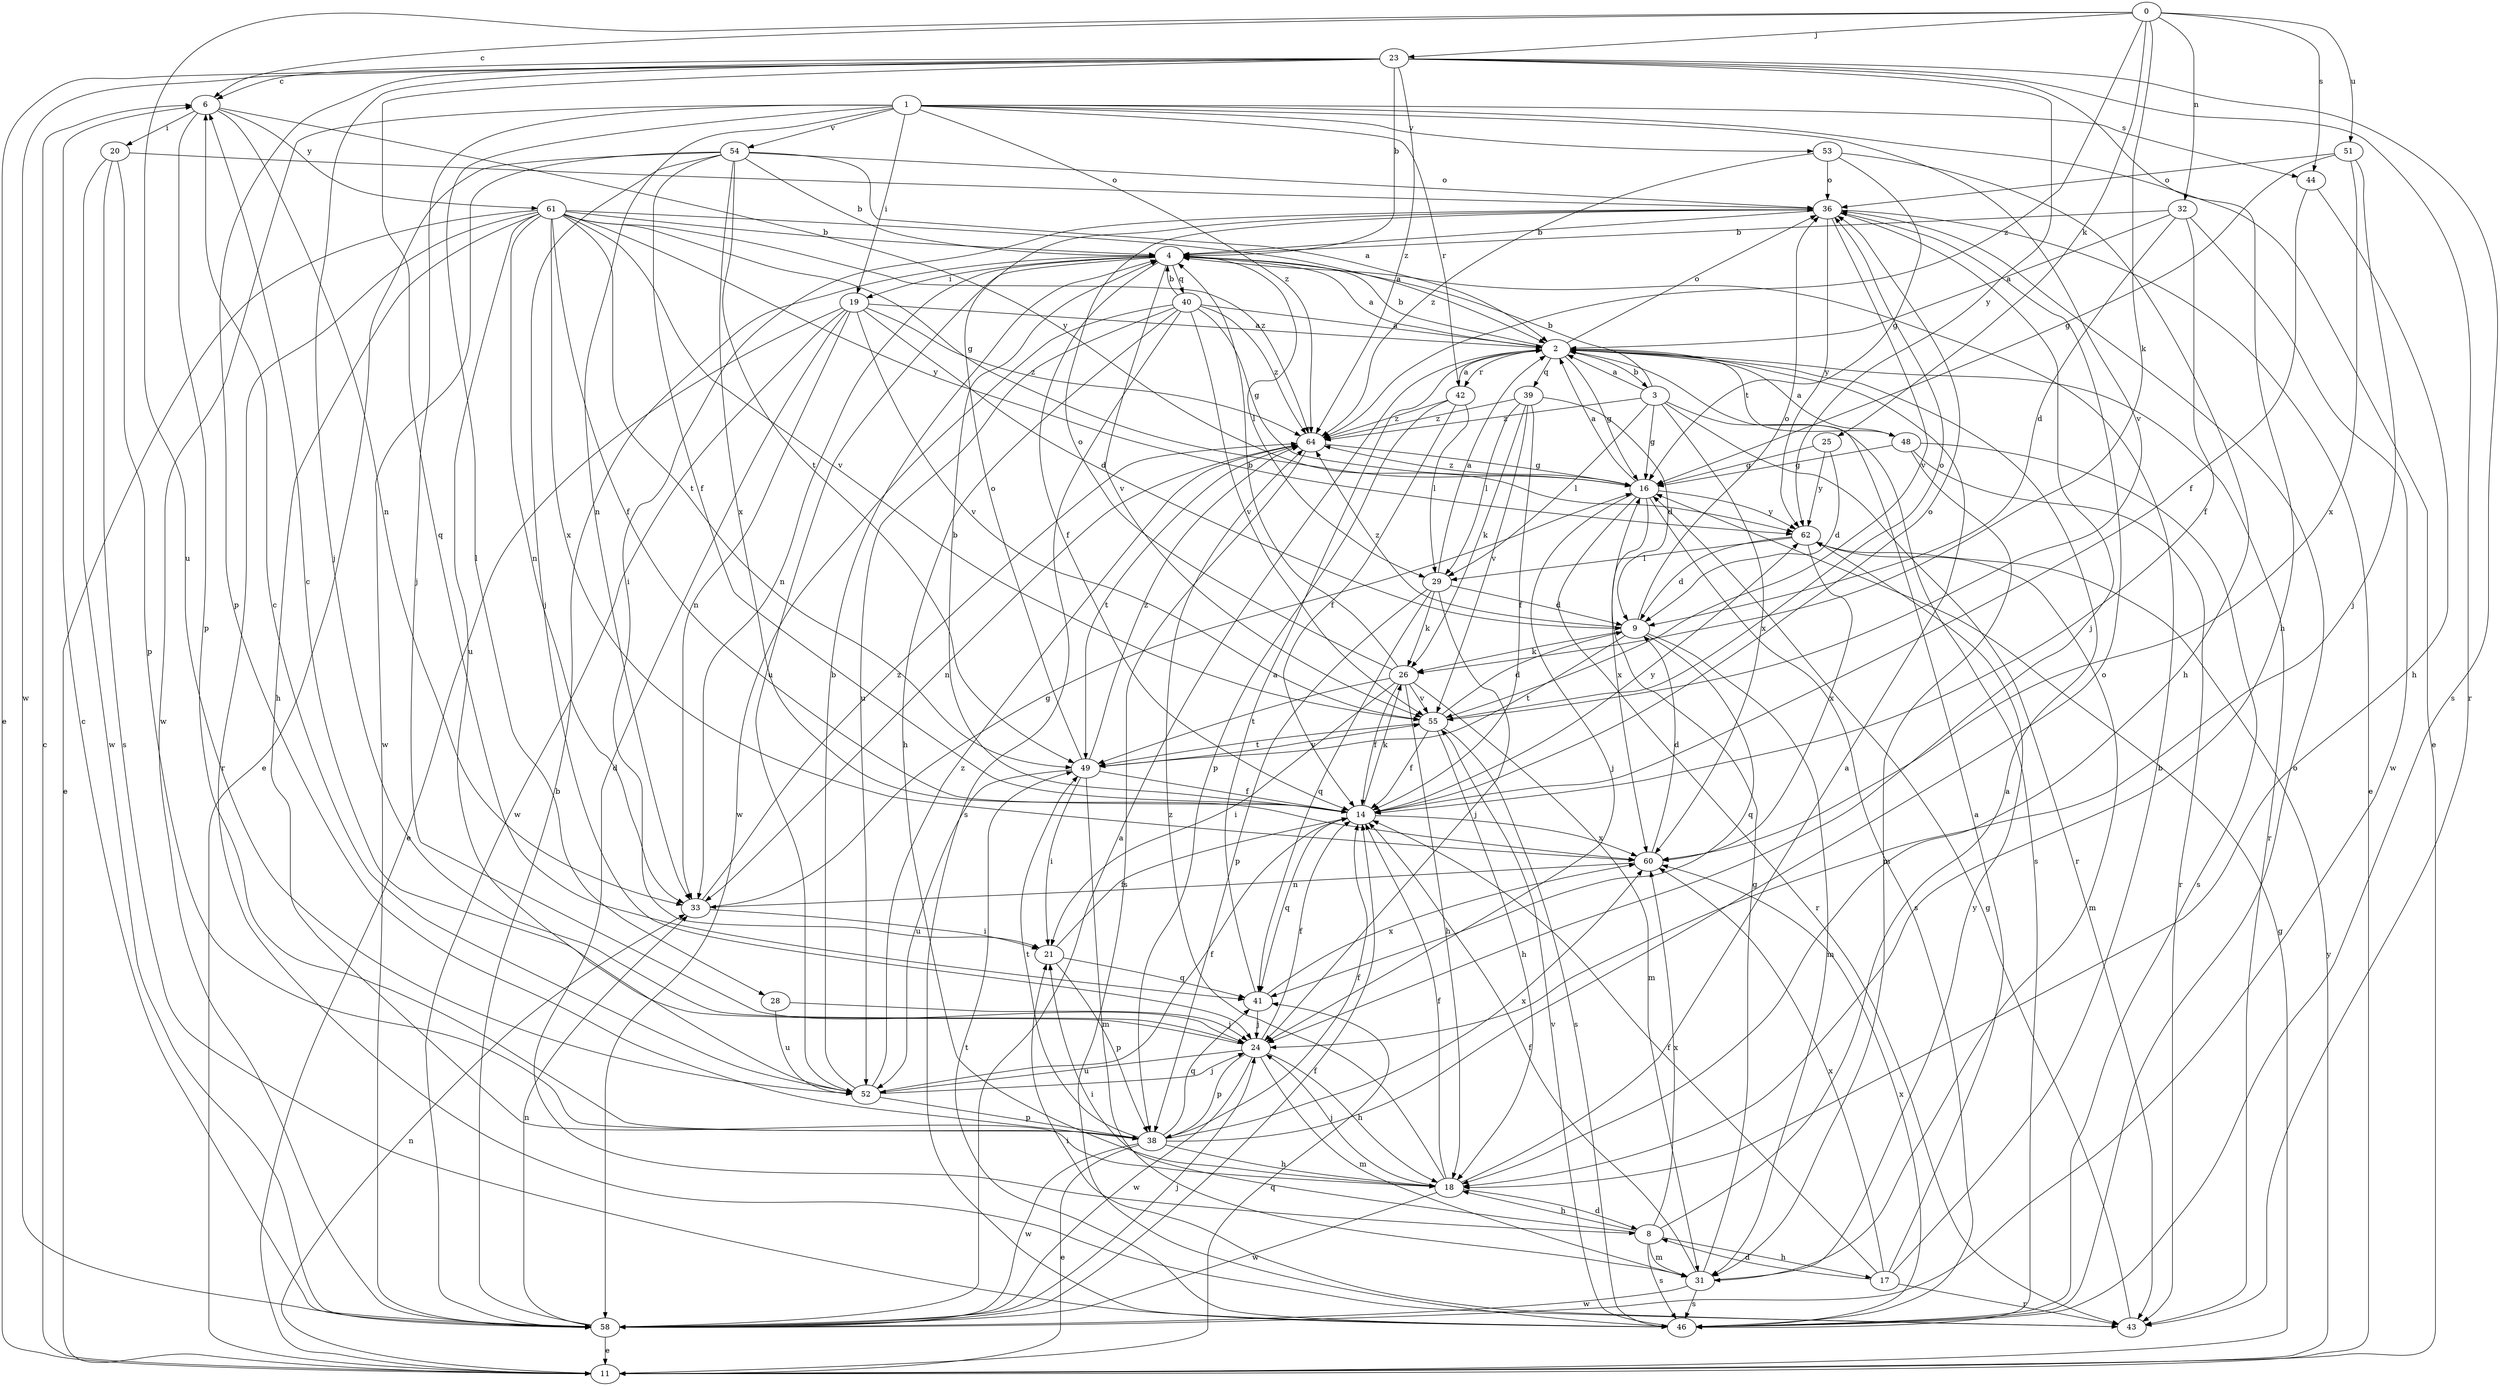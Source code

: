 strict digraph  {
0;
1;
2;
3;
4;
6;
8;
9;
11;
14;
16;
17;
18;
19;
20;
21;
23;
24;
25;
26;
28;
29;
31;
32;
33;
36;
38;
39;
40;
41;
42;
43;
44;
46;
48;
49;
51;
52;
53;
54;
55;
58;
60;
61;
62;
64;
0 -> 6  [label=c];
0 -> 23  [label=j];
0 -> 25  [label=k];
0 -> 26  [label=k];
0 -> 32  [label=n];
0 -> 44  [label=s];
0 -> 51  [label=u];
0 -> 52  [label=u];
0 -> 64  [label=z];
1 -> 11  [label=e];
1 -> 19  [label=i];
1 -> 24  [label=j];
1 -> 28  [label=l];
1 -> 33  [label=n];
1 -> 42  [label=r];
1 -> 44  [label=s];
1 -> 53  [label=v];
1 -> 54  [label=v];
1 -> 55  [label=v];
1 -> 58  [label=w];
1 -> 64  [label=z];
2 -> 3  [label=b];
2 -> 4  [label=b];
2 -> 16  [label=g];
2 -> 36  [label=o];
2 -> 39  [label=q];
2 -> 42  [label=r];
2 -> 43  [label=r];
2 -> 48  [label=t];
3 -> 2  [label=a];
3 -> 4  [label=b];
3 -> 16  [label=g];
3 -> 29  [label=l];
3 -> 43  [label=r];
3 -> 46  [label=s];
3 -> 60  [label=x];
3 -> 64  [label=z];
4 -> 2  [label=a];
4 -> 14  [label=f];
4 -> 19  [label=i];
4 -> 29  [label=l];
4 -> 33  [label=n];
4 -> 40  [label=q];
4 -> 52  [label=u];
4 -> 55  [label=v];
6 -> 20  [label=i];
6 -> 33  [label=n];
6 -> 38  [label=p];
6 -> 61  [label=y];
6 -> 62  [label=y];
8 -> 2  [label=a];
8 -> 17  [label=h];
8 -> 18  [label=h];
8 -> 21  [label=i];
8 -> 31  [label=m];
8 -> 46  [label=s];
8 -> 60  [label=x];
9 -> 26  [label=k];
9 -> 31  [label=m];
9 -> 36  [label=o];
9 -> 41  [label=q];
9 -> 49  [label=t];
9 -> 64  [label=z];
11 -> 6  [label=c];
11 -> 16  [label=g];
11 -> 33  [label=n];
11 -> 41  [label=q];
11 -> 62  [label=y];
14 -> 4  [label=b];
14 -> 26  [label=k];
14 -> 36  [label=o];
14 -> 41  [label=q];
14 -> 60  [label=x];
14 -> 62  [label=y];
16 -> 2  [label=a];
16 -> 24  [label=j];
16 -> 43  [label=r];
16 -> 46  [label=s];
16 -> 60  [label=x];
16 -> 62  [label=y];
16 -> 64  [label=z];
17 -> 2  [label=a];
17 -> 4  [label=b];
17 -> 8  [label=d];
17 -> 14  [label=f];
17 -> 43  [label=r];
17 -> 60  [label=x];
18 -> 2  [label=a];
18 -> 8  [label=d];
18 -> 14  [label=f];
18 -> 24  [label=j];
18 -> 58  [label=w];
18 -> 64  [label=z];
19 -> 2  [label=a];
19 -> 8  [label=d];
19 -> 9  [label=d];
19 -> 11  [label=e];
19 -> 33  [label=n];
19 -> 55  [label=v];
19 -> 58  [label=w];
19 -> 64  [label=z];
20 -> 36  [label=o];
20 -> 38  [label=p];
20 -> 46  [label=s];
20 -> 58  [label=w];
21 -> 14  [label=f];
21 -> 38  [label=p];
21 -> 41  [label=q];
23 -> 4  [label=b];
23 -> 6  [label=c];
23 -> 11  [label=e];
23 -> 18  [label=h];
23 -> 24  [label=j];
23 -> 38  [label=p];
23 -> 41  [label=q];
23 -> 43  [label=r];
23 -> 46  [label=s];
23 -> 58  [label=w];
23 -> 62  [label=y];
23 -> 64  [label=z];
24 -> 6  [label=c];
24 -> 14  [label=f];
24 -> 18  [label=h];
24 -> 31  [label=m];
24 -> 38  [label=p];
24 -> 52  [label=u];
24 -> 58  [label=w];
25 -> 9  [label=d];
25 -> 16  [label=g];
25 -> 62  [label=y];
26 -> 4  [label=b];
26 -> 14  [label=f];
26 -> 18  [label=h];
26 -> 21  [label=i];
26 -> 31  [label=m];
26 -> 36  [label=o];
26 -> 49  [label=t];
26 -> 55  [label=v];
28 -> 24  [label=j];
28 -> 52  [label=u];
29 -> 2  [label=a];
29 -> 9  [label=d];
29 -> 24  [label=j];
29 -> 26  [label=k];
29 -> 38  [label=p];
29 -> 41  [label=q];
31 -> 14  [label=f];
31 -> 16  [label=g];
31 -> 46  [label=s];
31 -> 58  [label=w];
31 -> 62  [label=y];
32 -> 2  [label=a];
32 -> 4  [label=b];
32 -> 9  [label=d];
32 -> 14  [label=f];
32 -> 58  [label=w];
33 -> 16  [label=g];
33 -> 21  [label=i];
33 -> 64  [label=z];
36 -> 4  [label=b];
36 -> 11  [label=e];
36 -> 21  [label=i];
36 -> 24  [label=j];
36 -> 55  [label=v];
36 -> 62  [label=y];
38 -> 11  [label=e];
38 -> 14  [label=f];
38 -> 18  [label=h];
38 -> 36  [label=o];
38 -> 41  [label=q];
38 -> 49  [label=t];
38 -> 58  [label=w];
38 -> 60  [label=x];
39 -> 9  [label=d];
39 -> 14  [label=f];
39 -> 26  [label=k];
39 -> 29  [label=l];
39 -> 55  [label=v];
39 -> 64  [label=z];
40 -> 2  [label=a];
40 -> 4  [label=b];
40 -> 16  [label=g];
40 -> 18  [label=h];
40 -> 46  [label=s];
40 -> 52  [label=u];
40 -> 55  [label=v];
40 -> 58  [label=w];
40 -> 64  [label=z];
41 -> 2  [label=a];
41 -> 24  [label=j];
41 -> 60  [label=x];
42 -> 2  [label=a];
42 -> 14  [label=f];
42 -> 29  [label=l];
42 -> 38  [label=p];
42 -> 64  [label=z];
43 -> 16  [label=g];
43 -> 21  [label=i];
44 -> 14  [label=f];
44 -> 18  [label=h];
46 -> 36  [label=o];
46 -> 49  [label=t];
46 -> 55  [label=v];
46 -> 60  [label=x];
48 -> 2  [label=a];
48 -> 16  [label=g];
48 -> 31  [label=m];
48 -> 43  [label=r];
48 -> 46  [label=s];
49 -> 14  [label=f];
49 -> 21  [label=i];
49 -> 31  [label=m];
49 -> 36  [label=o];
49 -> 52  [label=u];
49 -> 55  [label=v];
49 -> 64  [label=z];
51 -> 16  [label=g];
51 -> 24  [label=j];
51 -> 36  [label=o];
51 -> 60  [label=x];
52 -> 4  [label=b];
52 -> 6  [label=c];
52 -> 14  [label=f];
52 -> 24  [label=j];
52 -> 38  [label=p];
52 -> 64  [label=z];
53 -> 16  [label=g];
53 -> 18  [label=h];
53 -> 36  [label=o];
53 -> 64  [label=z];
54 -> 2  [label=a];
54 -> 4  [label=b];
54 -> 11  [label=e];
54 -> 14  [label=f];
54 -> 24  [label=j];
54 -> 36  [label=o];
54 -> 49  [label=t];
54 -> 58  [label=w];
54 -> 60  [label=x];
55 -> 9  [label=d];
55 -> 14  [label=f];
55 -> 18  [label=h];
55 -> 36  [label=o];
55 -> 46  [label=s];
55 -> 49  [label=t];
58 -> 2  [label=a];
58 -> 4  [label=b];
58 -> 6  [label=c];
58 -> 11  [label=e];
58 -> 14  [label=f];
58 -> 24  [label=j];
58 -> 33  [label=n];
60 -> 9  [label=d];
60 -> 33  [label=n];
61 -> 2  [label=a];
61 -> 4  [label=b];
61 -> 11  [label=e];
61 -> 14  [label=f];
61 -> 16  [label=g];
61 -> 18  [label=h];
61 -> 33  [label=n];
61 -> 43  [label=r];
61 -> 49  [label=t];
61 -> 52  [label=u];
61 -> 55  [label=v];
61 -> 60  [label=x];
61 -> 62  [label=y];
61 -> 64  [label=z];
62 -> 9  [label=d];
62 -> 29  [label=l];
62 -> 31  [label=m];
62 -> 60  [label=x];
64 -> 16  [label=g];
64 -> 33  [label=n];
64 -> 46  [label=s];
64 -> 49  [label=t];
}
